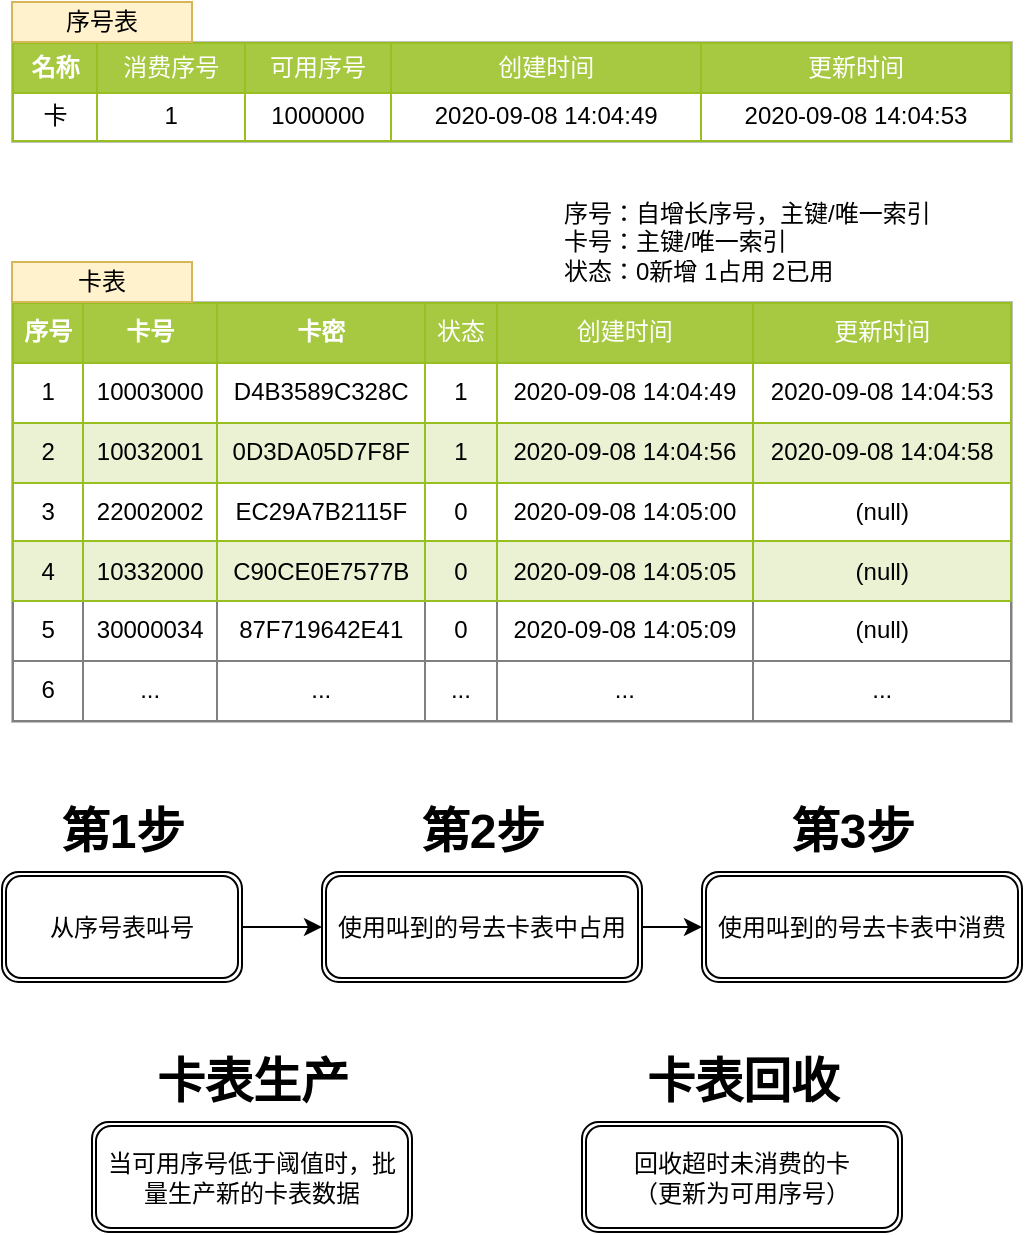 <mxfile version="13.1.3">
    <diagram id="6hGFLwfOUW9BJ-s0fimq" name="Page-1">
        <mxGraphModel dx="799" dy="840" grid="0" gridSize="10" guides="1" tooltips="1" connect="1" arrows="1" fold="1" page="1" pageScale="1" pageWidth="827" pageHeight="1169" math="0" shadow="0">
            <root>
                <mxCell id="0"/>
                <mxCell id="1" parent="0"/>
                <mxCell id="8" value="&lt;table border=&quot;1&quot; width=&quot;100%&quot; cellpadding=&quot;4&quot; style=&quot;width: 100% ; height: 100% ; border-collapse: collapse&quot;&gt;&lt;tbody&gt;&lt;tr style=&quot;background-color: #a7c942 ; color: #ffffff ; border: 1px solid #98bf21&quot;&gt;&lt;th&gt;序号&lt;/th&gt;&lt;th&gt;卡号&lt;/th&gt;&lt;th&gt;卡密&lt;/th&gt;&lt;td&gt;状态&lt;/td&gt;&lt;td&gt;创建时间&lt;/td&gt;&lt;td&gt;更新时间&lt;/td&gt;&lt;/tr&gt;&lt;tr style=&quot;border: 1px solid #98bf21&quot;&gt;&lt;td&gt;1&lt;/td&gt;&lt;td&gt;10003000&lt;/td&gt;&lt;td&gt;D4B3589C328C&lt;/td&gt;&lt;td&gt;1&lt;/td&gt;&lt;td&gt;2020-09-08 14:04:49&lt;/td&gt;&lt;td&gt;2020-09-08 14:04:53&lt;/td&gt;&lt;/tr&gt;&lt;tr style=&quot;background-color: #eaf2d3 ; border: 1px solid #98bf21&quot;&gt;&lt;td&gt;2&lt;/td&gt;&lt;td&gt;10032001&lt;/td&gt;&lt;td&gt;0D3DA05D7F8F&lt;/td&gt;&lt;td&gt;1&lt;/td&gt;&lt;td&gt;2020-09-08 14:04:56&lt;/td&gt;&lt;td&gt;2020-09-08 14:04:58&lt;/td&gt;&lt;/tr&gt;&lt;tr style=&quot;border: 1px solid #98bf21&quot;&gt;&lt;td&gt;3&lt;/td&gt;&lt;td&gt;22002002&lt;/td&gt;&lt;td&gt;EC29A7B2115F&lt;/td&gt;&lt;td&gt;0&lt;/td&gt;&lt;td&gt;2020-09-08 14:05:00&lt;/td&gt;&lt;td&gt;(null)&lt;/td&gt;&lt;/tr&gt;&lt;tr style=&quot;background-color: #eaf2d3 ; border: 1px solid #98bf21&quot;&gt;&lt;td&gt;4&lt;/td&gt;&lt;td&gt;10332000&lt;/td&gt;&lt;td&gt;C90CE0E7577B&lt;/td&gt;&lt;td&gt;0&lt;/td&gt;&lt;td&gt;2020-09-08 14:05:05&lt;/td&gt;&lt;td&gt;(null)&lt;br&gt;&lt;/td&gt;&lt;/tr&gt;&lt;tr&gt;&lt;td&gt;5&lt;/td&gt;&lt;td&gt;30000034&lt;/td&gt;&lt;td&gt;87F719642E41&lt;br&gt;&lt;/td&gt;&lt;td&gt;0&lt;/td&gt;&lt;td&gt;2020-09-08 14:05:09&lt;/td&gt;&lt;td&gt;(null)&lt;br&gt;&lt;/td&gt;&lt;/tr&gt;&lt;tr&gt;&lt;td&gt;6&lt;/td&gt;&lt;td&gt;...&lt;/td&gt;&lt;td&gt;...&lt;/td&gt;&lt;td&gt;...&lt;/td&gt;&lt;td&gt;...&lt;/td&gt;&lt;td&gt;...&lt;/td&gt;&lt;/tr&gt;&lt;/tbody&gt;&lt;/table&gt;" style="text;html=1;strokeColor=#c0c0c0;fillColor=#ffffff;overflow=fill;rounded=0;align=center;" vertex="1" parent="1">
                    <mxGeometry x="140" y="300" width="500" height="210" as="geometry"/>
                </mxCell>
                <mxCell id="17" value="&lt;div&gt;序号：自增长序号，&lt;span&gt;主键/唯一索引&lt;/span&gt;&lt;/div&gt;&lt;div&gt;&lt;span style=&quot;&quot;&gt;卡号：主键/唯一索引&lt;/span&gt;&lt;/div&gt;&lt;div style=&quot;&quot;&gt;&lt;span&gt;状态：0新增 1占用 2已用&lt;/span&gt;&lt;/div&gt;" style="text;html=1;strokeColor=none;fillColor=none;align=left;verticalAlign=middle;whiteSpace=wrap;rounded=0;" vertex="1" parent="1">
                    <mxGeometry x="414" y="260" width="226" height="20" as="geometry"/>
                </mxCell>
                <mxCell id="18" value="&lt;table border=&quot;1&quot; width=&quot;100%&quot; cellpadding=&quot;4&quot; style=&quot;width: 100% ; height: 100% ; border-collapse: collapse&quot;&gt;&lt;tbody&gt;&lt;tr style=&quot;background-color: #a7c942 ; color: #ffffff ; border: 1px solid #98bf21&quot;&gt;&lt;th&gt;名称&lt;/th&gt;&lt;td&gt;消费序号&lt;/td&gt;&lt;td&gt;可用序号&lt;/td&gt;&lt;td&gt;创建时间&lt;/td&gt;&lt;td&gt;更新时间&lt;/td&gt;&lt;/tr&gt;&lt;tr style=&quot;border: 1px solid #98bf21&quot;&gt;&lt;td&gt;卡&lt;/td&gt;&lt;td&gt;1&lt;/td&gt;&lt;td&gt;1000000&lt;/td&gt;&lt;td&gt;2020-09-08 14:04:49&lt;/td&gt;&lt;td&gt;2020-09-08 14:04:53&lt;/td&gt;&lt;/tr&gt;&lt;/tbody&gt;&lt;/table&gt;" style="text;html=1;strokeColor=#c0c0c0;fillColor=#ffffff;overflow=fill;rounded=0;align=center;" vertex="1" parent="1">
                    <mxGeometry x="140" y="170" width="500" height="50" as="geometry"/>
                </mxCell>
                <mxCell id="19" value="&lt;div&gt;序号表&lt;/div&gt;" style="text;html=1;align=center;verticalAlign=middle;whiteSpace=wrap;rounded=0;fillColor=#fff2cc;strokeColor=#d6b656;" vertex="1" parent="1">
                    <mxGeometry x="140" y="150" width="90" height="20" as="geometry"/>
                </mxCell>
                <mxCell id="22" value="" style="edgeStyle=orthogonalEdgeStyle;rounded=0;orthogonalLoop=1;jettySize=auto;html=1;" edge="1" parent="1" source="20" target="21">
                    <mxGeometry relative="1" as="geometry"/>
                </mxCell>
                <mxCell id="20" value="从序号表叫号" style="shape=ext;double=1;rounded=1;whiteSpace=wrap;html=1;" vertex="1" parent="1">
                    <mxGeometry x="135" y="585" width="120" height="55" as="geometry"/>
                </mxCell>
                <mxCell id="24" value="" style="edgeStyle=orthogonalEdgeStyle;rounded=0;orthogonalLoop=1;jettySize=auto;html=1;" edge="1" parent="1" source="21" target="23">
                    <mxGeometry relative="1" as="geometry"/>
                </mxCell>
                <mxCell id="21" value="使用叫到的号去卡表中占用" style="shape=ext;double=1;rounded=1;whiteSpace=wrap;html=1;" vertex="1" parent="1">
                    <mxGeometry x="295" y="585" width="160" height="55" as="geometry"/>
                </mxCell>
                <mxCell id="23" value="使用叫到的号去卡表中消费" style="shape=ext;double=1;rounded=1;whiteSpace=wrap;html=1;" vertex="1" parent="1">
                    <mxGeometry x="485" y="585" width="160" height="55" as="geometry"/>
                </mxCell>
                <mxCell id="25" value="第1步" style="text;strokeColor=none;fillColor=none;html=1;fontSize=24;fontStyle=1;verticalAlign=middle;align=center;" vertex="1" parent="1">
                    <mxGeometry x="145" y="545" width="100" height="40" as="geometry"/>
                </mxCell>
                <mxCell id="26" value="第2步" style="text;strokeColor=none;fillColor=none;html=1;fontSize=24;fontStyle=1;verticalAlign=middle;align=center;" vertex="1" parent="1">
                    <mxGeometry x="325" y="545" width="100" height="40" as="geometry"/>
                </mxCell>
                <mxCell id="27" value="第3步" style="text;strokeColor=none;fillColor=none;html=1;fontSize=24;fontStyle=1;verticalAlign=middle;align=center;" vertex="1" parent="1">
                    <mxGeometry x="510" y="545" width="100" height="40" as="geometry"/>
                </mxCell>
                <mxCell id="28" value="回收超时未消费的卡&lt;br&gt;（更新为可用序号）" style="shape=ext;double=1;rounded=1;whiteSpace=wrap;html=1;" vertex="1" parent="1">
                    <mxGeometry x="425" y="710" width="160" height="55" as="geometry"/>
                </mxCell>
                <mxCell id="29" value="卡表回收" style="text;strokeColor=none;fillColor=none;html=1;fontSize=24;fontStyle=1;verticalAlign=middle;align=center;" vertex="1" parent="1">
                    <mxGeometry x="455" y="670" width="100" height="40" as="geometry"/>
                </mxCell>
                <mxCell id="33" value="&lt;div&gt;卡表&lt;/div&gt;" style="text;html=1;align=center;verticalAlign=middle;whiteSpace=wrap;rounded=0;fillColor=#fff2cc;strokeColor=#d6b656;" vertex="1" parent="1">
                    <mxGeometry x="140" y="280" width="90" height="20" as="geometry"/>
                </mxCell>
                <mxCell id="34" value="当可用序号低于阈值时，批量生产新的卡表数据" style="shape=ext;double=1;rounded=1;whiteSpace=wrap;html=1;" vertex="1" parent="1">
                    <mxGeometry x="180" y="710" width="160" height="55" as="geometry"/>
                </mxCell>
                <mxCell id="35" value="卡表生产" style="text;strokeColor=none;fillColor=none;html=1;fontSize=24;fontStyle=1;verticalAlign=middle;align=center;" vertex="1" parent="1">
                    <mxGeometry x="210" y="670" width="100" height="40" as="geometry"/>
                </mxCell>
            </root>
        </mxGraphModel>
    </diagram>
</mxfile>